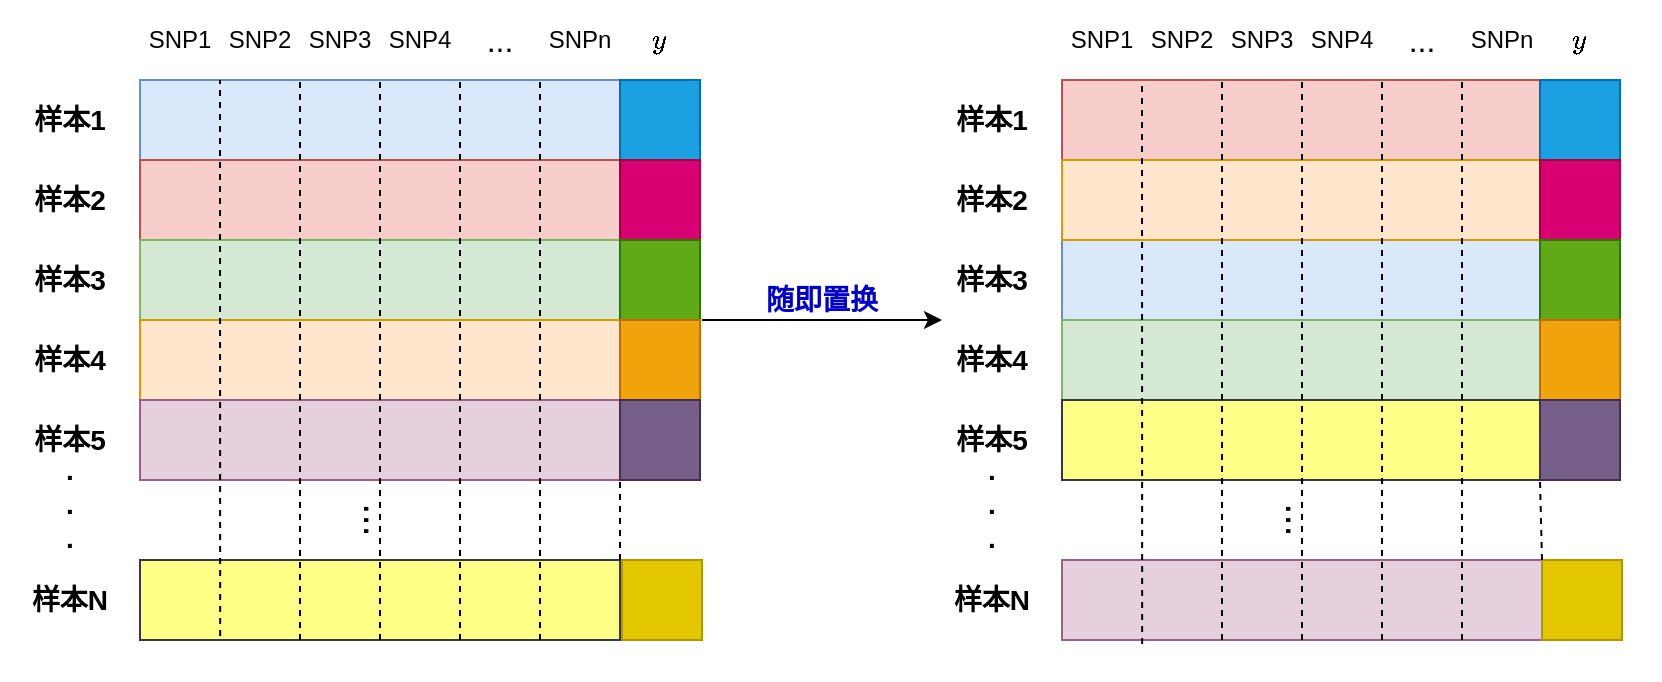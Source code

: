 <mxfile version="14.2.9" type="github">
  <diagram id="VVvAqjeIm9tNppdcGW4X" name="Page-1">
    <mxGraphModel dx="965" dy="574" grid="1" gridSize="10" guides="1" tooltips="1" connect="1" arrows="1" fold="1" page="1" pageScale="1" pageWidth="850" pageHeight="1100" math="1" shadow="0">
      <root>
        <mxCell id="0" />
        <mxCell id="1" parent="0" />
        <mxCell id="5PdYdf-0ahZzF7gw6_ej-34" value="" style="group" vertex="1" connectable="0" parent="1">
          <mxGeometry x="20" y="10" width="300" height="310" as="geometry" />
        </mxCell>
        <mxCell id="5PdYdf-0ahZzF7gw6_ej-7" value="" style="rounded=0;whiteSpace=wrap;html=1;fillColor=#dae8fc;strokeColor=#6c8ebf;" vertex="1" parent="5PdYdf-0ahZzF7gw6_ej-34">
          <mxGeometry x="60" y="30" width="240" height="40" as="geometry" />
        </mxCell>
        <mxCell id="5PdYdf-0ahZzF7gw6_ej-8" value="" style="rounded=0;whiteSpace=wrap;html=1;fillColor=#f8cecc;strokeColor=#b85450;" vertex="1" parent="5PdYdf-0ahZzF7gw6_ej-34">
          <mxGeometry x="60" y="70" width="240" height="40" as="geometry" />
        </mxCell>
        <mxCell id="5PdYdf-0ahZzF7gw6_ej-9" value="" style="rounded=0;whiteSpace=wrap;html=1;fillColor=#d5e8d4;strokeColor=#82b366;" vertex="1" parent="5PdYdf-0ahZzF7gw6_ej-34">
          <mxGeometry x="60" y="110" width="240" height="40" as="geometry" />
        </mxCell>
        <mxCell id="5PdYdf-0ahZzF7gw6_ej-10" value="" style="rounded=0;whiteSpace=wrap;html=1;fillColor=#ffe6cc;strokeColor=#d79b00;" vertex="1" parent="5PdYdf-0ahZzF7gw6_ej-34">
          <mxGeometry x="60" y="150" width="240" height="40" as="geometry" />
        </mxCell>
        <mxCell id="5PdYdf-0ahZzF7gw6_ej-11" value="" style="rounded=0;whiteSpace=wrap;html=1;fillColor=#e6d0de;strokeColor=#996185;" vertex="1" parent="5PdYdf-0ahZzF7gw6_ej-34">
          <mxGeometry x="60" y="190" width="240" height="40" as="geometry" />
        </mxCell>
        <mxCell id="5PdYdf-0ahZzF7gw6_ej-12" value="" style="rounded=0;whiteSpace=wrap;html=1;fillColor=#ffff88;strokeColor=#36393d;" vertex="1" parent="5PdYdf-0ahZzF7gw6_ej-34">
          <mxGeometry x="60" y="270" width="240" height="40" as="geometry" />
        </mxCell>
        <mxCell id="5PdYdf-0ahZzF7gw6_ej-13" value="&lt;font style=&quot;font-size: 20px&quot;&gt;...&lt;/font&gt;" style="text;html=1;strokeColor=none;fillColor=none;align=center;verticalAlign=middle;whiteSpace=wrap;rounded=0;rotation=90;" vertex="1" parent="5PdYdf-0ahZzF7gw6_ej-34">
          <mxGeometry x="160" y="240" width="40" height="20" as="geometry" />
        </mxCell>
        <mxCell id="5PdYdf-0ahZzF7gw6_ej-14" value="" style="endArrow=none;dashed=1;html=1;exitX=0.167;exitY=0.95;exitDx=0;exitDy=0;exitPerimeter=0;" edge="1" parent="5PdYdf-0ahZzF7gw6_ej-34" source="5PdYdf-0ahZzF7gw6_ej-12">
          <mxGeometry width="50" height="50" relative="1" as="geometry">
            <mxPoint x="380" y="310" as="sourcePoint" />
            <mxPoint x="100" y="30" as="targetPoint" />
          </mxGeometry>
        </mxCell>
        <mxCell id="5PdYdf-0ahZzF7gw6_ej-15" value="" style="endArrow=none;dashed=1;html=1;exitX=0.167;exitY=0.95;exitDx=0;exitDy=0;exitPerimeter=0;" edge="1" parent="5PdYdf-0ahZzF7gw6_ej-34">
          <mxGeometry width="50" height="50" relative="1" as="geometry">
            <mxPoint x="140" y="310" as="sourcePoint" />
            <mxPoint x="140" y="30" as="targetPoint" />
          </mxGeometry>
        </mxCell>
        <mxCell id="5PdYdf-0ahZzF7gw6_ej-16" value="" style="endArrow=none;dashed=1;html=1;exitX=0.167;exitY=0.95;exitDx=0;exitDy=0;exitPerimeter=0;" edge="1" parent="5PdYdf-0ahZzF7gw6_ej-34">
          <mxGeometry width="50" height="50" relative="1" as="geometry">
            <mxPoint x="180" y="310" as="sourcePoint" />
            <mxPoint x="180" y="30" as="targetPoint" />
          </mxGeometry>
        </mxCell>
        <mxCell id="5PdYdf-0ahZzF7gw6_ej-17" value="" style="endArrow=none;dashed=1;html=1;exitX=0.167;exitY=0.95;exitDx=0;exitDy=0;exitPerimeter=0;" edge="1" parent="5PdYdf-0ahZzF7gw6_ej-34">
          <mxGeometry width="50" height="50" relative="1" as="geometry">
            <mxPoint x="220" y="310" as="sourcePoint" />
            <mxPoint x="220" y="30" as="targetPoint" />
          </mxGeometry>
        </mxCell>
        <mxCell id="5PdYdf-0ahZzF7gw6_ej-18" value="" style="endArrow=none;dashed=1;html=1;exitX=0.167;exitY=0.95;exitDx=0;exitDy=0;exitPerimeter=0;" edge="1" parent="5PdYdf-0ahZzF7gw6_ej-34">
          <mxGeometry width="50" height="50" relative="1" as="geometry">
            <mxPoint x="260" y="310" as="sourcePoint" />
            <mxPoint x="260" y="30" as="targetPoint" />
          </mxGeometry>
        </mxCell>
        <mxCell id="5PdYdf-0ahZzF7gw6_ej-19" value="&lt;font style=&quot;font-size: 14px&quot;&gt;&lt;b&gt;样本1&lt;/b&gt;&lt;/font&gt;" style="text;html=1;strokeColor=none;fillColor=none;align=center;verticalAlign=middle;whiteSpace=wrap;rounded=0;" vertex="1" parent="5PdYdf-0ahZzF7gw6_ej-34">
          <mxGeometry y="40" width="50" height="20" as="geometry" />
        </mxCell>
        <mxCell id="5PdYdf-0ahZzF7gw6_ej-20" value="&lt;font style=&quot;font-size: 14px&quot;&gt;&lt;b&gt;样本2&lt;/b&gt;&lt;/font&gt;" style="text;html=1;strokeColor=none;fillColor=none;align=center;verticalAlign=middle;whiteSpace=wrap;rounded=0;" vertex="1" parent="5PdYdf-0ahZzF7gw6_ej-34">
          <mxGeometry y="80" width="50" height="20" as="geometry" />
        </mxCell>
        <mxCell id="5PdYdf-0ahZzF7gw6_ej-22" value="&lt;font style=&quot;font-size: 14px&quot;&gt;&lt;b&gt;样本3&lt;/b&gt;&lt;/font&gt;" style="text;html=1;strokeColor=none;fillColor=none;align=center;verticalAlign=middle;whiteSpace=wrap;rounded=0;" vertex="1" parent="5PdYdf-0ahZzF7gw6_ej-34">
          <mxGeometry y="120" width="50" height="20" as="geometry" />
        </mxCell>
        <mxCell id="5PdYdf-0ahZzF7gw6_ej-23" value="&lt;font style=&quot;font-size: 14px&quot;&gt;&lt;b&gt;样本4&lt;/b&gt;&lt;/font&gt;" style="text;html=1;strokeColor=none;fillColor=none;align=center;verticalAlign=middle;whiteSpace=wrap;rounded=0;" vertex="1" parent="5PdYdf-0ahZzF7gw6_ej-34">
          <mxGeometry y="160" width="50" height="20" as="geometry" />
        </mxCell>
        <mxCell id="5PdYdf-0ahZzF7gw6_ej-24" value="&lt;font style=&quot;font-size: 14px&quot;&gt;&lt;b&gt;样本5&lt;/b&gt;&lt;/font&gt;" style="text;html=1;strokeColor=none;fillColor=none;align=center;verticalAlign=middle;whiteSpace=wrap;rounded=0;" vertex="1" parent="5PdYdf-0ahZzF7gw6_ej-34">
          <mxGeometry y="200" width="50" height="20" as="geometry" />
        </mxCell>
        <mxCell id="5PdYdf-0ahZzF7gw6_ej-25" value="&lt;span style=&quot;font-size: 14px&quot;&gt;&lt;b&gt;.&lt;br&gt;.&lt;br&gt;.&lt;br&gt;&lt;br&gt;&lt;/b&gt;&lt;/span&gt;" style="text;html=1;strokeColor=none;fillColor=none;align=center;verticalAlign=middle;whiteSpace=wrap;rounded=0;" vertex="1" parent="5PdYdf-0ahZzF7gw6_ej-34">
          <mxGeometry y="240" width="50" height="20" as="geometry" />
        </mxCell>
        <mxCell id="5PdYdf-0ahZzF7gw6_ej-26" value="&lt;font style=&quot;font-size: 14px&quot;&gt;&lt;b&gt;样本N&lt;/b&gt;&lt;/font&gt;" style="text;html=1;strokeColor=none;fillColor=none;align=center;verticalAlign=middle;whiteSpace=wrap;rounded=0;" vertex="1" parent="5PdYdf-0ahZzF7gw6_ej-34">
          <mxGeometry y="280" width="50" height="20" as="geometry" />
        </mxCell>
        <mxCell id="5PdYdf-0ahZzF7gw6_ej-27" value="SNP1" style="text;html=1;strokeColor=none;fillColor=none;align=center;verticalAlign=middle;whiteSpace=wrap;rounded=0;" vertex="1" parent="5PdYdf-0ahZzF7gw6_ej-34">
          <mxGeometry x="60" width="40" height="20" as="geometry" />
        </mxCell>
        <mxCell id="5PdYdf-0ahZzF7gw6_ej-28" value="SNP2" style="text;html=1;strokeColor=none;fillColor=none;align=center;verticalAlign=middle;whiteSpace=wrap;rounded=0;" vertex="1" parent="5PdYdf-0ahZzF7gw6_ej-34">
          <mxGeometry x="100" width="40" height="20" as="geometry" />
        </mxCell>
        <mxCell id="5PdYdf-0ahZzF7gw6_ej-29" value="SNP3" style="text;html=1;strokeColor=none;fillColor=none;align=center;verticalAlign=middle;whiteSpace=wrap;rounded=0;" vertex="1" parent="5PdYdf-0ahZzF7gw6_ej-34">
          <mxGeometry x="140" width="40" height="20" as="geometry" />
        </mxCell>
        <mxCell id="5PdYdf-0ahZzF7gw6_ej-30" value="SNP4" style="text;html=1;strokeColor=none;fillColor=none;align=center;verticalAlign=middle;whiteSpace=wrap;rounded=0;" vertex="1" parent="5PdYdf-0ahZzF7gw6_ej-34">
          <mxGeometry x="180" width="40" height="20" as="geometry" />
        </mxCell>
        <mxCell id="5PdYdf-0ahZzF7gw6_ej-31" value="&lt;font style=&quot;font-size: 16px&quot;&gt;...&lt;/font&gt;" style="text;html=1;strokeColor=none;fillColor=none;align=center;verticalAlign=middle;whiteSpace=wrap;rounded=0;" vertex="1" parent="5PdYdf-0ahZzF7gw6_ej-34">
          <mxGeometry x="220" width="40" height="20" as="geometry" />
        </mxCell>
        <mxCell id="5PdYdf-0ahZzF7gw6_ej-32" value="SNPn" style="text;html=1;strokeColor=none;fillColor=none;align=center;verticalAlign=middle;whiteSpace=wrap;rounded=0;" vertex="1" parent="5PdYdf-0ahZzF7gw6_ej-34">
          <mxGeometry x="260" width="40" height="20" as="geometry" />
        </mxCell>
        <mxCell id="5PdYdf-0ahZzF7gw6_ej-64" value="" style="group" vertex="1" connectable="0" parent="1">
          <mxGeometry x="361" y="10" width="420" height="310" as="geometry" />
        </mxCell>
        <mxCell id="5PdYdf-0ahZzF7gw6_ej-33" value="" style="endArrow=classic;html=1;" edge="1" parent="5PdYdf-0ahZzF7gw6_ej-64">
          <mxGeometry width="50" height="50" relative="1" as="geometry">
            <mxPoint y="150" as="sourcePoint" />
            <mxPoint x="120" y="150" as="targetPoint" />
          </mxGeometry>
        </mxCell>
        <mxCell id="5PdYdf-0ahZzF7gw6_ej-36" value="" style="rounded=0;whiteSpace=wrap;html=1;fillColor=#dae8fc;strokeColor=#6c8ebf;" vertex="1" parent="5PdYdf-0ahZzF7gw6_ej-64">
          <mxGeometry x="180" y="110" width="240" height="40" as="geometry" />
        </mxCell>
        <mxCell id="5PdYdf-0ahZzF7gw6_ej-37" value="" style="rounded=0;whiteSpace=wrap;html=1;fillColor=#f8cecc;strokeColor=#b85450;" vertex="1" parent="5PdYdf-0ahZzF7gw6_ej-64">
          <mxGeometry x="180" y="30" width="240" height="40" as="geometry" />
        </mxCell>
        <mxCell id="5PdYdf-0ahZzF7gw6_ej-38" value="" style="rounded=0;whiteSpace=wrap;html=1;fillColor=#d5e8d4;strokeColor=#82b366;" vertex="1" parent="5PdYdf-0ahZzF7gw6_ej-64">
          <mxGeometry x="180" y="150" width="240" height="40" as="geometry" />
        </mxCell>
        <mxCell id="5PdYdf-0ahZzF7gw6_ej-39" value="" style="rounded=0;whiteSpace=wrap;html=1;fillColor=#ffe6cc;strokeColor=#d79b00;" vertex="1" parent="5PdYdf-0ahZzF7gw6_ej-64">
          <mxGeometry x="180" y="70" width="240" height="40" as="geometry" />
        </mxCell>
        <mxCell id="5PdYdf-0ahZzF7gw6_ej-40" value="" style="rounded=0;whiteSpace=wrap;html=1;fillColor=#e6d0de;strokeColor=#996185;" vertex="1" parent="5PdYdf-0ahZzF7gw6_ej-64">
          <mxGeometry x="180" y="270" width="240" height="40" as="geometry" />
        </mxCell>
        <mxCell id="5PdYdf-0ahZzF7gw6_ej-41" value="" style="rounded=0;whiteSpace=wrap;html=1;fillColor=#ffff88;strokeColor=#36393d;" vertex="1" parent="5PdYdf-0ahZzF7gw6_ej-64">
          <mxGeometry x="180" y="190" width="240" height="40" as="geometry" />
        </mxCell>
        <mxCell id="5PdYdf-0ahZzF7gw6_ej-42" value="&lt;font style=&quot;font-size: 20px&quot;&gt;...&lt;/font&gt;" style="text;html=1;strokeColor=none;fillColor=none;align=center;verticalAlign=middle;whiteSpace=wrap;rounded=0;rotation=90;" vertex="1" parent="5PdYdf-0ahZzF7gw6_ej-64">
          <mxGeometry x="280" y="240" width="40" height="20" as="geometry" />
        </mxCell>
        <mxCell id="5PdYdf-0ahZzF7gw6_ej-43" value="" style="endArrow=none;dashed=1;html=1;exitX=0.167;exitY=1.05;exitDx=0;exitDy=0;exitPerimeter=0;" edge="1" parent="5PdYdf-0ahZzF7gw6_ej-64" source="5PdYdf-0ahZzF7gw6_ej-40">
          <mxGeometry x="120" width="50" height="50" as="geometry">
            <mxPoint x="500" y="310" as="sourcePoint" />
            <mxPoint x="220" y="30" as="targetPoint" />
          </mxGeometry>
        </mxCell>
        <mxCell id="5PdYdf-0ahZzF7gw6_ej-44" value="" style="endArrow=none;dashed=1;html=1;exitX=0.167;exitY=0.95;exitDx=0;exitDy=0;exitPerimeter=0;" edge="1" parent="5PdYdf-0ahZzF7gw6_ej-64">
          <mxGeometry x="120" width="50" height="50" as="geometry">
            <mxPoint x="260" y="310" as="sourcePoint" />
            <mxPoint x="260" y="30" as="targetPoint" />
          </mxGeometry>
        </mxCell>
        <mxCell id="5PdYdf-0ahZzF7gw6_ej-45" value="" style="endArrow=none;dashed=1;html=1;exitX=0.167;exitY=0.95;exitDx=0;exitDy=0;exitPerimeter=0;" edge="1" parent="5PdYdf-0ahZzF7gw6_ej-64">
          <mxGeometry x="120" width="50" height="50" as="geometry">
            <mxPoint x="300" y="310" as="sourcePoint" />
            <mxPoint x="300" y="30" as="targetPoint" />
          </mxGeometry>
        </mxCell>
        <mxCell id="5PdYdf-0ahZzF7gw6_ej-46" value="" style="endArrow=none;dashed=1;html=1;exitX=0.167;exitY=0.95;exitDx=0;exitDy=0;exitPerimeter=0;" edge="1" parent="5PdYdf-0ahZzF7gw6_ej-64">
          <mxGeometry x="120" width="50" height="50" as="geometry">
            <mxPoint x="340" y="310" as="sourcePoint" />
            <mxPoint x="340" y="30" as="targetPoint" />
          </mxGeometry>
        </mxCell>
        <mxCell id="5PdYdf-0ahZzF7gw6_ej-47" value="" style="endArrow=none;dashed=1;html=1;exitX=0.167;exitY=0.95;exitDx=0;exitDy=0;exitPerimeter=0;" edge="1" parent="5PdYdf-0ahZzF7gw6_ej-64">
          <mxGeometry x="120" width="50" height="50" as="geometry">
            <mxPoint x="380" y="310" as="sourcePoint" />
            <mxPoint x="380" y="30" as="targetPoint" />
          </mxGeometry>
        </mxCell>
        <mxCell id="5PdYdf-0ahZzF7gw6_ej-48" value="&lt;font style=&quot;font-size: 14px&quot;&gt;&lt;b&gt;样本1&lt;/b&gt;&lt;/font&gt;" style="text;html=1;strokeColor=none;fillColor=none;align=center;verticalAlign=middle;whiteSpace=wrap;rounded=0;" vertex="1" parent="5PdYdf-0ahZzF7gw6_ej-64">
          <mxGeometry x="120" y="40" width="50" height="20" as="geometry" />
        </mxCell>
        <mxCell id="5PdYdf-0ahZzF7gw6_ej-49" value="&lt;font style=&quot;font-size: 14px&quot;&gt;&lt;b&gt;样本2&lt;/b&gt;&lt;/font&gt;" style="text;html=1;strokeColor=none;fillColor=none;align=center;verticalAlign=middle;whiteSpace=wrap;rounded=0;" vertex="1" parent="5PdYdf-0ahZzF7gw6_ej-64">
          <mxGeometry x="120" y="80" width="50" height="20" as="geometry" />
        </mxCell>
        <mxCell id="5PdYdf-0ahZzF7gw6_ej-50" value="&lt;font style=&quot;font-size: 14px&quot;&gt;&lt;b&gt;样本3&lt;/b&gt;&lt;/font&gt;" style="text;html=1;strokeColor=none;fillColor=none;align=center;verticalAlign=middle;whiteSpace=wrap;rounded=0;" vertex="1" parent="5PdYdf-0ahZzF7gw6_ej-64">
          <mxGeometry x="120" y="120" width="50" height="20" as="geometry" />
        </mxCell>
        <mxCell id="5PdYdf-0ahZzF7gw6_ej-51" value="&lt;font style=&quot;font-size: 14px&quot;&gt;&lt;b&gt;样本4&lt;/b&gt;&lt;/font&gt;" style="text;html=1;strokeColor=none;fillColor=none;align=center;verticalAlign=middle;whiteSpace=wrap;rounded=0;" vertex="1" parent="5PdYdf-0ahZzF7gw6_ej-64">
          <mxGeometry x="120" y="160" width="50" height="20" as="geometry" />
        </mxCell>
        <mxCell id="5PdYdf-0ahZzF7gw6_ej-52" value="&lt;font style=&quot;font-size: 14px&quot;&gt;&lt;b&gt;样本5&lt;/b&gt;&lt;/font&gt;" style="text;html=1;strokeColor=none;fillColor=none;align=center;verticalAlign=middle;whiteSpace=wrap;rounded=0;" vertex="1" parent="5PdYdf-0ahZzF7gw6_ej-64">
          <mxGeometry x="120" y="200" width="50" height="20" as="geometry" />
        </mxCell>
        <mxCell id="5PdYdf-0ahZzF7gw6_ej-53" value="&lt;span style=&quot;font-size: 14px&quot;&gt;&lt;b&gt;.&lt;br&gt;.&lt;br&gt;.&lt;br&gt;&lt;br&gt;&lt;/b&gt;&lt;/span&gt;" style="text;html=1;strokeColor=none;fillColor=none;align=center;verticalAlign=middle;whiteSpace=wrap;rounded=0;" vertex="1" parent="5PdYdf-0ahZzF7gw6_ej-64">
          <mxGeometry x="120" y="240" width="50" height="20" as="geometry" />
        </mxCell>
        <mxCell id="5PdYdf-0ahZzF7gw6_ej-54" value="&lt;font style=&quot;font-size: 14px&quot;&gt;&lt;b&gt;样本N&lt;/b&gt;&lt;/font&gt;" style="text;html=1;strokeColor=none;fillColor=none;align=center;verticalAlign=middle;whiteSpace=wrap;rounded=0;" vertex="1" parent="5PdYdf-0ahZzF7gw6_ej-64">
          <mxGeometry x="120" y="280" width="50" height="20" as="geometry" />
        </mxCell>
        <mxCell id="5PdYdf-0ahZzF7gw6_ej-55" value="SNP1" style="text;html=1;strokeColor=none;fillColor=none;align=center;verticalAlign=middle;whiteSpace=wrap;rounded=0;" vertex="1" parent="5PdYdf-0ahZzF7gw6_ej-64">
          <mxGeometry x="180" width="40" height="20" as="geometry" />
        </mxCell>
        <mxCell id="5PdYdf-0ahZzF7gw6_ej-56" value="SNP2" style="text;html=1;strokeColor=none;fillColor=none;align=center;verticalAlign=middle;whiteSpace=wrap;rounded=0;" vertex="1" parent="5PdYdf-0ahZzF7gw6_ej-64">
          <mxGeometry x="220" width="40" height="20" as="geometry" />
        </mxCell>
        <mxCell id="5PdYdf-0ahZzF7gw6_ej-57" value="SNP3" style="text;html=1;strokeColor=none;fillColor=none;align=center;verticalAlign=middle;whiteSpace=wrap;rounded=0;" vertex="1" parent="5PdYdf-0ahZzF7gw6_ej-64">
          <mxGeometry x="260" width="40" height="20" as="geometry" />
        </mxCell>
        <mxCell id="5PdYdf-0ahZzF7gw6_ej-58" value="SNP4" style="text;html=1;strokeColor=none;fillColor=none;align=center;verticalAlign=middle;whiteSpace=wrap;rounded=0;" vertex="1" parent="5PdYdf-0ahZzF7gw6_ej-64">
          <mxGeometry x="300" width="40" height="20" as="geometry" />
        </mxCell>
        <mxCell id="5PdYdf-0ahZzF7gw6_ej-60" value="SNPn" style="text;html=1;strokeColor=none;fillColor=none;align=center;verticalAlign=middle;whiteSpace=wrap;rounded=0;" vertex="1" parent="5PdYdf-0ahZzF7gw6_ej-64">
          <mxGeometry x="380" width="40" height="20" as="geometry" />
        </mxCell>
        <mxCell id="5PdYdf-0ahZzF7gw6_ej-61" value="&lt;font color=&quot;#0000cc&quot;&gt;随即置换&lt;/font&gt;" style="text;html=1;strokeColor=none;fillColor=none;align=center;verticalAlign=middle;whiteSpace=wrap;rounded=0;fontSize=14;fontStyle=1" vertex="1" parent="5PdYdf-0ahZzF7gw6_ej-64">
          <mxGeometry x="30" y="130" width="60" height="20" as="geometry" />
        </mxCell>
        <mxCell id="5PdYdf-0ahZzF7gw6_ej-62" value="&lt;font style=&quot;font-size: 16px&quot;&gt;...&lt;/font&gt;" style="text;html=1;strokeColor=none;fillColor=none;align=center;verticalAlign=middle;whiteSpace=wrap;rounded=0;" vertex="1" parent="5PdYdf-0ahZzF7gw6_ej-64">
          <mxGeometry x="340" width="40" height="20" as="geometry" />
        </mxCell>
        <mxCell id="5PdYdf-0ahZzF7gw6_ej-98" value="" style="group" vertex="1" connectable="0" parent="1">
          <mxGeometry x="320" y="10" width="41" height="310" as="geometry" />
        </mxCell>
        <mxCell id="5PdYdf-0ahZzF7gw6_ej-65" value="" style="rounded=0;whiteSpace=wrap;html=1;fillColor=#1ba1e2;fontSize=14;strokeColor=#006EAF;fontColor=#ffffff;" vertex="1" parent="5PdYdf-0ahZzF7gw6_ej-98">
          <mxGeometry y="30" width="40" height="40" as="geometry" />
        </mxCell>
        <mxCell id="5PdYdf-0ahZzF7gw6_ej-66" value="" style="rounded=0;whiteSpace=wrap;html=1;fillColor=#d80073;fontSize=14;strokeColor=#A50040;fontColor=#ffffff;" vertex="1" parent="5PdYdf-0ahZzF7gw6_ej-98">
          <mxGeometry y="70" width="40" height="40" as="geometry" />
        </mxCell>
        <mxCell id="5PdYdf-0ahZzF7gw6_ej-67" value="" style="rounded=0;whiteSpace=wrap;html=1;fillColor=#60a917;fontSize=14;strokeColor=#2D7600;fontColor=#ffffff;" vertex="1" parent="5PdYdf-0ahZzF7gw6_ej-98">
          <mxGeometry y="110" width="40" height="40" as="geometry" />
        </mxCell>
        <mxCell id="5PdYdf-0ahZzF7gw6_ej-68" value="" style="rounded=0;whiteSpace=wrap;html=1;fillColor=#f0a30a;fontSize=14;strokeColor=#BD7000;fontColor=#ffffff;" vertex="1" parent="5PdYdf-0ahZzF7gw6_ej-98">
          <mxGeometry y="150" width="40" height="40" as="geometry" />
        </mxCell>
        <mxCell id="5PdYdf-0ahZzF7gw6_ej-69" value="" style="rounded=0;whiteSpace=wrap;html=1;fillColor=#76608a;fontSize=14;strokeColor=#432D57;fontColor=#ffffff;" vertex="1" parent="5PdYdf-0ahZzF7gw6_ej-98">
          <mxGeometry y="190" width="40" height="40" as="geometry" />
        </mxCell>
        <mxCell id="5PdYdf-0ahZzF7gw6_ej-70" value="" style="rounded=0;whiteSpace=wrap;html=1;fillColor=#e3c800;fontSize=14;strokeColor=#B09500;fontColor=#ffffff;" vertex="1" parent="5PdYdf-0ahZzF7gw6_ej-98">
          <mxGeometry x="1" y="270" width="40" height="40" as="geometry" />
        </mxCell>
        <mxCell id="5PdYdf-0ahZzF7gw6_ej-97" value="`y`" style="text;html=1;strokeColor=none;fillColor=none;align=center;verticalAlign=middle;whiteSpace=wrap;rounded=0;" vertex="1" parent="5PdYdf-0ahZzF7gw6_ej-98">
          <mxGeometry width="40" height="20" as="geometry" />
        </mxCell>
        <mxCell id="5PdYdf-0ahZzF7gw6_ej-110" value="" style="rounded=0;whiteSpace=wrap;html=1;fillColor=#1ba1e2;fontSize=14;strokeColor=#006EAF;fontColor=#ffffff;" vertex="1" parent="1">
          <mxGeometry x="780" y="40" width="40" height="40" as="geometry" />
        </mxCell>
        <mxCell id="5PdYdf-0ahZzF7gw6_ej-111" value="" style="rounded=0;whiteSpace=wrap;html=1;fillColor=#d80073;fontSize=14;strokeColor=#A50040;fontColor=#ffffff;" vertex="1" parent="1">
          <mxGeometry x="780" y="80" width="40" height="40" as="geometry" />
        </mxCell>
        <mxCell id="5PdYdf-0ahZzF7gw6_ej-112" value="" style="rounded=0;whiteSpace=wrap;html=1;fillColor=#60a917;fontSize=14;strokeColor=#2D7600;fontColor=#ffffff;" vertex="1" parent="1">
          <mxGeometry x="780" y="120" width="40" height="40" as="geometry" />
        </mxCell>
        <mxCell id="5PdYdf-0ahZzF7gw6_ej-113" value="" style="rounded=0;whiteSpace=wrap;html=1;fillColor=#f0a30a;fontSize=14;strokeColor=#BD7000;fontColor=#ffffff;" vertex="1" parent="1">
          <mxGeometry x="780" y="160" width="40" height="40" as="geometry" />
        </mxCell>
        <mxCell id="5PdYdf-0ahZzF7gw6_ej-114" value="" style="rounded=0;whiteSpace=wrap;html=1;fillColor=#76608a;fontSize=14;strokeColor=#432D57;fontColor=#ffffff;" vertex="1" parent="1">
          <mxGeometry x="780" y="200" width="40" height="40" as="geometry" />
        </mxCell>
        <mxCell id="5PdYdf-0ahZzF7gw6_ej-115" value="" style="rounded=0;whiteSpace=wrap;html=1;fillColor=#e3c800;fontSize=14;strokeColor=#B09500;fontColor=#ffffff;" vertex="1" parent="1">
          <mxGeometry x="781" y="280" width="40" height="40" as="geometry" />
        </mxCell>
        <mxCell id="5PdYdf-0ahZzF7gw6_ej-116" value="`y`" style="text;html=1;strokeColor=none;fillColor=none;align=center;verticalAlign=middle;whiteSpace=wrap;rounded=0;" vertex="1" parent="1">
          <mxGeometry x="780" y="10" width="40" height="20" as="geometry" />
        </mxCell>
        <mxCell id="5PdYdf-0ahZzF7gw6_ej-120" value="" style="endArrow=none;html=1;fontSize=14;entryX=0;entryY=1;entryDx=0;entryDy=0;exitX=1;exitY=0;exitDx=0;exitDy=0;dashed=1;" edge="1" parent="1" source="5PdYdf-0ahZzF7gw6_ej-12" target="5PdYdf-0ahZzF7gw6_ej-69">
          <mxGeometry width="50" height="50" relative="1" as="geometry">
            <mxPoint x="320" y="270" as="sourcePoint" />
            <mxPoint x="390" y="220" as="targetPoint" />
          </mxGeometry>
        </mxCell>
        <mxCell id="5PdYdf-0ahZzF7gw6_ej-121" value="" style="endArrow=none;html=1;fontSize=14;exitX=1;exitY=0;exitDx=0;exitDy=0;dashed=1;" edge="1" parent="1" source="5PdYdf-0ahZzF7gw6_ej-40">
          <mxGeometry width="50" height="50" relative="1" as="geometry">
            <mxPoint x="330" y="290" as="sourcePoint" />
            <mxPoint x="780" y="240" as="targetPoint" />
          </mxGeometry>
        </mxCell>
        <mxCell id="5PdYdf-0ahZzF7gw6_ej-122" value="" style="rounded=0;whiteSpace=wrap;html=1;fillColor=none;gradientColor=none;fontSize=14;strokeColor=none;" vertex="1" parent="1">
          <mxGeometry x="10" width="830" height="340" as="geometry" />
        </mxCell>
      </root>
    </mxGraphModel>
  </diagram>
</mxfile>
